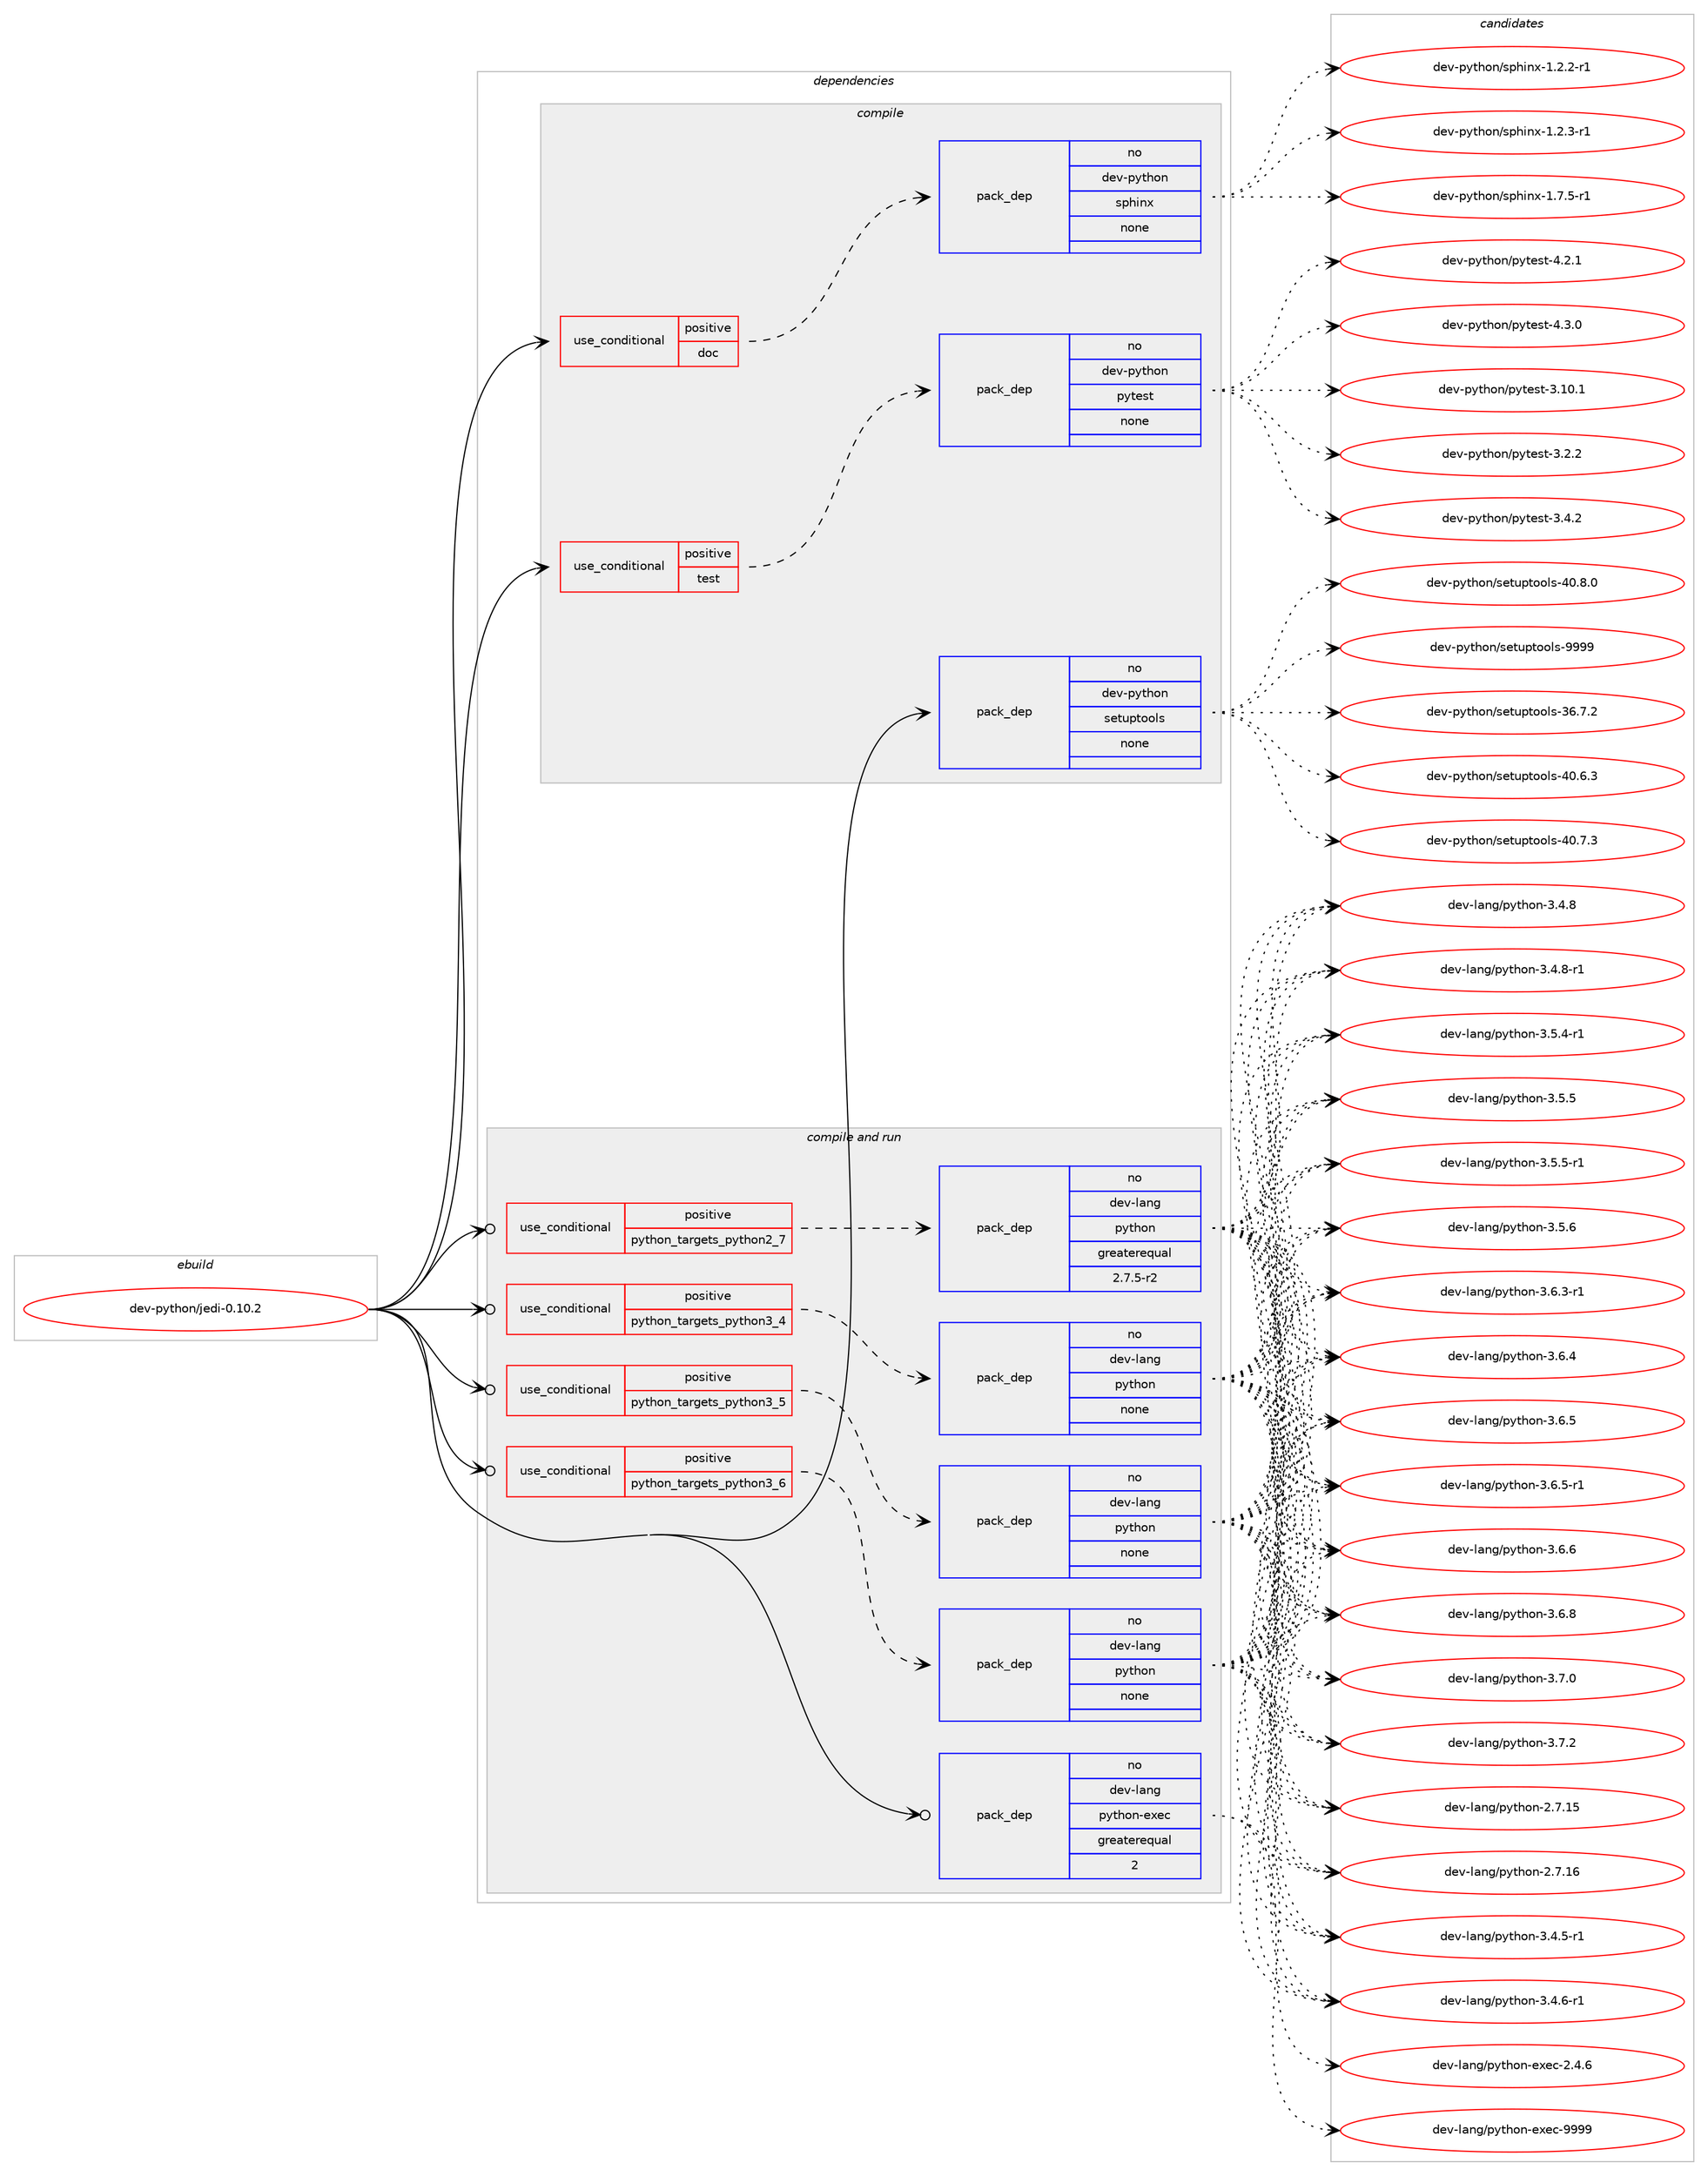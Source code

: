 digraph prolog {

# *************
# Graph options
# *************

newrank=true;
concentrate=true;
compound=true;
graph [rankdir=LR,fontname=Helvetica,fontsize=10,ranksep=1.5];#, ranksep=2.5, nodesep=0.2];
edge  [arrowhead=vee];
node  [fontname=Helvetica,fontsize=10];

# **********
# The ebuild
# **********

subgraph cluster_leftcol {
color=gray;
rank=same;
label=<<i>ebuild</i>>;
id [label="dev-python/jedi-0.10.2", color=red, width=4, href="../dev-python/jedi-0.10.2.svg"];
}

# ****************
# The dependencies
# ****************

subgraph cluster_midcol {
color=gray;
label=<<i>dependencies</i>>;
subgraph cluster_compile {
fillcolor="#eeeeee";
style=filled;
label=<<i>compile</i>>;
subgraph cond376237 {
dependency1415206 [label=<<TABLE BORDER="0" CELLBORDER="1" CELLSPACING="0" CELLPADDING="4"><TR><TD ROWSPAN="3" CELLPADDING="10">use_conditional</TD></TR><TR><TD>positive</TD></TR><TR><TD>doc</TD></TR></TABLE>>, shape=none, color=red];
subgraph pack1015700 {
dependency1415207 [label=<<TABLE BORDER="0" CELLBORDER="1" CELLSPACING="0" CELLPADDING="4" WIDTH="220"><TR><TD ROWSPAN="6" CELLPADDING="30">pack_dep</TD></TR><TR><TD WIDTH="110">no</TD></TR><TR><TD>dev-python</TD></TR><TR><TD>sphinx</TD></TR><TR><TD>none</TD></TR><TR><TD></TD></TR></TABLE>>, shape=none, color=blue];
}
dependency1415206:e -> dependency1415207:w [weight=20,style="dashed",arrowhead="vee"];
}
id:e -> dependency1415206:w [weight=20,style="solid",arrowhead="vee"];
subgraph cond376238 {
dependency1415208 [label=<<TABLE BORDER="0" CELLBORDER="1" CELLSPACING="0" CELLPADDING="4"><TR><TD ROWSPAN="3" CELLPADDING="10">use_conditional</TD></TR><TR><TD>positive</TD></TR><TR><TD>test</TD></TR></TABLE>>, shape=none, color=red];
subgraph pack1015701 {
dependency1415209 [label=<<TABLE BORDER="0" CELLBORDER="1" CELLSPACING="0" CELLPADDING="4" WIDTH="220"><TR><TD ROWSPAN="6" CELLPADDING="30">pack_dep</TD></TR><TR><TD WIDTH="110">no</TD></TR><TR><TD>dev-python</TD></TR><TR><TD>pytest</TD></TR><TR><TD>none</TD></TR><TR><TD></TD></TR></TABLE>>, shape=none, color=blue];
}
dependency1415208:e -> dependency1415209:w [weight=20,style="dashed",arrowhead="vee"];
}
id:e -> dependency1415208:w [weight=20,style="solid",arrowhead="vee"];
subgraph pack1015702 {
dependency1415210 [label=<<TABLE BORDER="0" CELLBORDER="1" CELLSPACING="0" CELLPADDING="4" WIDTH="220"><TR><TD ROWSPAN="6" CELLPADDING="30">pack_dep</TD></TR><TR><TD WIDTH="110">no</TD></TR><TR><TD>dev-python</TD></TR><TR><TD>setuptools</TD></TR><TR><TD>none</TD></TR><TR><TD></TD></TR></TABLE>>, shape=none, color=blue];
}
id:e -> dependency1415210:w [weight=20,style="solid",arrowhead="vee"];
}
subgraph cluster_compileandrun {
fillcolor="#eeeeee";
style=filled;
label=<<i>compile and run</i>>;
subgraph cond376239 {
dependency1415211 [label=<<TABLE BORDER="0" CELLBORDER="1" CELLSPACING="0" CELLPADDING="4"><TR><TD ROWSPAN="3" CELLPADDING="10">use_conditional</TD></TR><TR><TD>positive</TD></TR><TR><TD>python_targets_python2_7</TD></TR></TABLE>>, shape=none, color=red];
subgraph pack1015703 {
dependency1415212 [label=<<TABLE BORDER="0" CELLBORDER="1" CELLSPACING="0" CELLPADDING="4" WIDTH="220"><TR><TD ROWSPAN="6" CELLPADDING="30">pack_dep</TD></TR><TR><TD WIDTH="110">no</TD></TR><TR><TD>dev-lang</TD></TR><TR><TD>python</TD></TR><TR><TD>greaterequal</TD></TR><TR><TD>2.7.5-r2</TD></TR></TABLE>>, shape=none, color=blue];
}
dependency1415211:e -> dependency1415212:w [weight=20,style="dashed",arrowhead="vee"];
}
id:e -> dependency1415211:w [weight=20,style="solid",arrowhead="odotvee"];
subgraph cond376240 {
dependency1415213 [label=<<TABLE BORDER="0" CELLBORDER="1" CELLSPACING="0" CELLPADDING="4"><TR><TD ROWSPAN="3" CELLPADDING="10">use_conditional</TD></TR><TR><TD>positive</TD></TR><TR><TD>python_targets_python3_4</TD></TR></TABLE>>, shape=none, color=red];
subgraph pack1015704 {
dependency1415214 [label=<<TABLE BORDER="0" CELLBORDER="1" CELLSPACING="0" CELLPADDING="4" WIDTH="220"><TR><TD ROWSPAN="6" CELLPADDING="30">pack_dep</TD></TR><TR><TD WIDTH="110">no</TD></TR><TR><TD>dev-lang</TD></TR><TR><TD>python</TD></TR><TR><TD>none</TD></TR><TR><TD></TD></TR></TABLE>>, shape=none, color=blue];
}
dependency1415213:e -> dependency1415214:w [weight=20,style="dashed",arrowhead="vee"];
}
id:e -> dependency1415213:w [weight=20,style="solid",arrowhead="odotvee"];
subgraph cond376241 {
dependency1415215 [label=<<TABLE BORDER="0" CELLBORDER="1" CELLSPACING="0" CELLPADDING="4"><TR><TD ROWSPAN="3" CELLPADDING="10">use_conditional</TD></TR><TR><TD>positive</TD></TR><TR><TD>python_targets_python3_5</TD></TR></TABLE>>, shape=none, color=red];
subgraph pack1015705 {
dependency1415216 [label=<<TABLE BORDER="0" CELLBORDER="1" CELLSPACING="0" CELLPADDING="4" WIDTH="220"><TR><TD ROWSPAN="6" CELLPADDING="30">pack_dep</TD></TR><TR><TD WIDTH="110">no</TD></TR><TR><TD>dev-lang</TD></TR><TR><TD>python</TD></TR><TR><TD>none</TD></TR><TR><TD></TD></TR></TABLE>>, shape=none, color=blue];
}
dependency1415215:e -> dependency1415216:w [weight=20,style="dashed",arrowhead="vee"];
}
id:e -> dependency1415215:w [weight=20,style="solid",arrowhead="odotvee"];
subgraph cond376242 {
dependency1415217 [label=<<TABLE BORDER="0" CELLBORDER="1" CELLSPACING="0" CELLPADDING="4"><TR><TD ROWSPAN="3" CELLPADDING="10">use_conditional</TD></TR><TR><TD>positive</TD></TR><TR><TD>python_targets_python3_6</TD></TR></TABLE>>, shape=none, color=red];
subgraph pack1015706 {
dependency1415218 [label=<<TABLE BORDER="0" CELLBORDER="1" CELLSPACING="0" CELLPADDING="4" WIDTH="220"><TR><TD ROWSPAN="6" CELLPADDING="30">pack_dep</TD></TR><TR><TD WIDTH="110">no</TD></TR><TR><TD>dev-lang</TD></TR><TR><TD>python</TD></TR><TR><TD>none</TD></TR><TR><TD></TD></TR></TABLE>>, shape=none, color=blue];
}
dependency1415217:e -> dependency1415218:w [weight=20,style="dashed",arrowhead="vee"];
}
id:e -> dependency1415217:w [weight=20,style="solid",arrowhead="odotvee"];
subgraph pack1015707 {
dependency1415219 [label=<<TABLE BORDER="0" CELLBORDER="1" CELLSPACING="0" CELLPADDING="4" WIDTH="220"><TR><TD ROWSPAN="6" CELLPADDING="30">pack_dep</TD></TR><TR><TD WIDTH="110">no</TD></TR><TR><TD>dev-lang</TD></TR><TR><TD>python-exec</TD></TR><TR><TD>greaterequal</TD></TR><TR><TD>2</TD></TR></TABLE>>, shape=none, color=blue];
}
id:e -> dependency1415219:w [weight=20,style="solid",arrowhead="odotvee"];
}
subgraph cluster_run {
fillcolor="#eeeeee";
style=filled;
label=<<i>run</i>>;
}
}

# **************
# The candidates
# **************

subgraph cluster_choices {
rank=same;
color=gray;
label=<<i>candidates</i>>;

subgraph choice1015700 {
color=black;
nodesep=1;
choice10010111845112121116104111110471151121041051101204549465046504511449 [label="dev-python/sphinx-1.2.2-r1", color=red, width=4,href="../dev-python/sphinx-1.2.2-r1.svg"];
choice10010111845112121116104111110471151121041051101204549465046514511449 [label="dev-python/sphinx-1.2.3-r1", color=red, width=4,href="../dev-python/sphinx-1.2.3-r1.svg"];
choice10010111845112121116104111110471151121041051101204549465546534511449 [label="dev-python/sphinx-1.7.5-r1", color=red, width=4,href="../dev-python/sphinx-1.7.5-r1.svg"];
dependency1415207:e -> choice10010111845112121116104111110471151121041051101204549465046504511449:w [style=dotted,weight="100"];
dependency1415207:e -> choice10010111845112121116104111110471151121041051101204549465046514511449:w [style=dotted,weight="100"];
dependency1415207:e -> choice10010111845112121116104111110471151121041051101204549465546534511449:w [style=dotted,weight="100"];
}
subgraph choice1015701 {
color=black;
nodesep=1;
choice100101118451121211161041111104711212111610111511645514649484649 [label="dev-python/pytest-3.10.1", color=red, width=4,href="../dev-python/pytest-3.10.1.svg"];
choice1001011184511212111610411111047112121116101115116455146504650 [label="dev-python/pytest-3.2.2", color=red, width=4,href="../dev-python/pytest-3.2.2.svg"];
choice1001011184511212111610411111047112121116101115116455146524650 [label="dev-python/pytest-3.4.2", color=red, width=4,href="../dev-python/pytest-3.4.2.svg"];
choice1001011184511212111610411111047112121116101115116455246504649 [label="dev-python/pytest-4.2.1", color=red, width=4,href="../dev-python/pytest-4.2.1.svg"];
choice1001011184511212111610411111047112121116101115116455246514648 [label="dev-python/pytest-4.3.0", color=red, width=4,href="../dev-python/pytest-4.3.0.svg"];
dependency1415209:e -> choice100101118451121211161041111104711212111610111511645514649484649:w [style=dotted,weight="100"];
dependency1415209:e -> choice1001011184511212111610411111047112121116101115116455146504650:w [style=dotted,weight="100"];
dependency1415209:e -> choice1001011184511212111610411111047112121116101115116455146524650:w [style=dotted,weight="100"];
dependency1415209:e -> choice1001011184511212111610411111047112121116101115116455246504649:w [style=dotted,weight="100"];
dependency1415209:e -> choice1001011184511212111610411111047112121116101115116455246514648:w [style=dotted,weight="100"];
}
subgraph choice1015702 {
color=black;
nodesep=1;
choice100101118451121211161041111104711510111611711211611111110811545515446554650 [label="dev-python/setuptools-36.7.2", color=red, width=4,href="../dev-python/setuptools-36.7.2.svg"];
choice100101118451121211161041111104711510111611711211611111110811545524846544651 [label="dev-python/setuptools-40.6.3", color=red, width=4,href="../dev-python/setuptools-40.6.3.svg"];
choice100101118451121211161041111104711510111611711211611111110811545524846554651 [label="dev-python/setuptools-40.7.3", color=red, width=4,href="../dev-python/setuptools-40.7.3.svg"];
choice100101118451121211161041111104711510111611711211611111110811545524846564648 [label="dev-python/setuptools-40.8.0", color=red, width=4,href="../dev-python/setuptools-40.8.0.svg"];
choice10010111845112121116104111110471151011161171121161111111081154557575757 [label="dev-python/setuptools-9999", color=red, width=4,href="../dev-python/setuptools-9999.svg"];
dependency1415210:e -> choice100101118451121211161041111104711510111611711211611111110811545515446554650:w [style=dotted,weight="100"];
dependency1415210:e -> choice100101118451121211161041111104711510111611711211611111110811545524846544651:w [style=dotted,weight="100"];
dependency1415210:e -> choice100101118451121211161041111104711510111611711211611111110811545524846554651:w [style=dotted,weight="100"];
dependency1415210:e -> choice100101118451121211161041111104711510111611711211611111110811545524846564648:w [style=dotted,weight="100"];
dependency1415210:e -> choice10010111845112121116104111110471151011161171121161111111081154557575757:w [style=dotted,weight="100"];
}
subgraph choice1015703 {
color=black;
nodesep=1;
choice10010111845108971101034711212111610411111045504655464953 [label="dev-lang/python-2.7.15", color=red, width=4,href="../dev-lang/python-2.7.15.svg"];
choice10010111845108971101034711212111610411111045504655464954 [label="dev-lang/python-2.7.16", color=red, width=4,href="../dev-lang/python-2.7.16.svg"];
choice1001011184510897110103471121211161041111104551465246534511449 [label="dev-lang/python-3.4.5-r1", color=red, width=4,href="../dev-lang/python-3.4.5-r1.svg"];
choice1001011184510897110103471121211161041111104551465246544511449 [label="dev-lang/python-3.4.6-r1", color=red, width=4,href="../dev-lang/python-3.4.6-r1.svg"];
choice100101118451089711010347112121116104111110455146524656 [label="dev-lang/python-3.4.8", color=red, width=4,href="../dev-lang/python-3.4.8.svg"];
choice1001011184510897110103471121211161041111104551465246564511449 [label="dev-lang/python-3.4.8-r1", color=red, width=4,href="../dev-lang/python-3.4.8-r1.svg"];
choice1001011184510897110103471121211161041111104551465346524511449 [label="dev-lang/python-3.5.4-r1", color=red, width=4,href="../dev-lang/python-3.5.4-r1.svg"];
choice100101118451089711010347112121116104111110455146534653 [label="dev-lang/python-3.5.5", color=red, width=4,href="../dev-lang/python-3.5.5.svg"];
choice1001011184510897110103471121211161041111104551465346534511449 [label="dev-lang/python-3.5.5-r1", color=red, width=4,href="../dev-lang/python-3.5.5-r1.svg"];
choice100101118451089711010347112121116104111110455146534654 [label="dev-lang/python-3.5.6", color=red, width=4,href="../dev-lang/python-3.5.6.svg"];
choice1001011184510897110103471121211161041111104551465446514511449 [label="dev-lang/python-3.6.3-r1", color=red, width=4,href="../dev-lang/python-3.6.3-r1.svg"];
choice100101118451089711010347112121116104111110455146544652 [label="dev-lang/python-3.6.4", color=red, width=4,href="../dev-lang/python-3.6.4.svg"];
choice100101118451089711010347112121116104111110455146544653 [label="dev-lang/python-3.6.5", color=red, width=4,href="../dev-lang/python-3.6.5.svg"];
choice1001011184510897110103471121211161041111104551465446534511449 [label="dev-lang/python-3.6.5-r1", color=red, width=4,href="../dev-lang/python-3.6.5-r1.svg"];
choice100101118451089711010347112121116104111110455146544654 [label="dev-lang/python-3.6.6", color=red, width=4,href="../dev-lang/python-3.6.6.svg"];
choice100101118451089711010347112121116104111110455146544656 [label="dev-lang/python-3.6.8", color=red, width=4,href="../dev-lang/python-3.6.8.svg"];
choice100101118451089711010347112121116104111110455146554648 [label="dev-lang/python-3.7.0", color=red, width=4,href="../dev-lang/python-3.7.0.svg"];
choice100101118451089711010347112121116104111110455146554650 [label="dev-lang/python-3.7.2", color=red, width=4,href="../dev-lang/python-3.7.2.svg"];
dependency1415212:e -> choice10010111845108971101034711212111610411111045504655464953:w [style=dotted,weight="100"];
dependency1415212:e -> choice10010111845108971101034711212111610411111045504655464954:w [style=dotted,weight="100"];
dependency1415212:e -> choice1001011184510897110103471121211161041111104551465246534511449:w [style=dotted,weight="100"];
dependency1415212:e -> choice1001011184510897110103471121211161041111104551465246544511449:w [style=dotted,weight="100"];
dependency1415212:e -> choice100101118451089711010347112121116104111110455146524656:w [style=dotted,weight="100"];
dependency1415212:e -> choice1001011184510897110103471121211161041111104551465246564511449:w [style=dotted,weight="100"];
dependency1415212:e -> choice1001011184510897110103471121211161041111104551465346524511449:w [style=dotted,weight="100"];
dependency1415212:e -> choice100101118451089711010347112121116104111110455146534653:w [style=dotted,weight="100"];
dependency1415212:e -> choice1001011184510897110103471121211161041111104551465346534511449:w [style=dotted,weight="100"];
dependency1415212:e -> choice100101118451089711010347112121116104111110455146534654:w [style=dotted,weight="100"];
dependency1415212:e -> choice1001011184510897110103471121211161041111104551465446514511449:w [style=dotted,weight="100"];
dependency1415212:e -> choice100101118451089711010347112121116104111110455146544652:w [style=dotted,weight="100"];
dependency1415212:e -> choice100101118451089711010347112121116104111110455146544653:w [style=dotted,weight="100"];
dependency1415212:e -> choice1001011184510897110103471121211161041111104551465446534511449:w [style=dotted,weight="100"];
dependency1415212:e -> choice100101118451089711010347112121116104111110455146544654:w [style=dotted,weight="100"];
dependency1415212:e -> choice100101118451089711010347112121116104111110455146544656:w [style=dotted,weight="100"];
dependency1415212:e -> choice100101118451089711010347112121116104111110455146554648:w [style=dotted,weight="100"];
dependency1415212:e -> choice100101118451089711010347112121116104111110455146554650:w [style=dotted,weight="100"];
}
subgraph choice1015704 {
color=black;
nodesep=1;
choice10010111845108971101034711212111610411111045504655464953 [label="dev-lang/python-2.7.15", color=red, width=4,href="../dev-lang/python-2.7.15.svg"];
choice10010111845108971101034711212111610411111045504655464954 [label="dev-lang/python-2.7.16", color=red, width=4,href="../dev-lang/python-2.7.16.svg"];
choice1001011184510897110103471121211161041111104551465246534511449 [label="dev-lang/python-3.4.5-r1", color=red, width=4,href="../dev-lang/python-3.4.5-r1.svg"];
choice1001011184510897110103471121211161041111104551465246544511449 [label="dev-lang/python-3.4.6-r1", color=red, width=4,href="../dev-lang/python-3.4.6-r1.svg"];
choice100101118451089711010347112121116104111110455146524656 [label="dev-lang/python-3.4.8", color=red, width=4,href="../dev-lang/python-3.4.8.svg"];
choice1001011184510897110103471121211161041111104551465246564511449 [label="dev-lang/python-3.4.8-r1", color=red, width=4,href="../dev-lang/python-3.4.8-r1.svg"];
choice1001011184510897110103471121211161041111104551465346524511449 [label="dev-lang/python-3.5.4-r1", color=red, width=4,href="../dev-lang/python-3.5.4-r1.svg"];
choice100101118451089711010347112121116104111110455146534653 [label="dev-lang/python-3.5.5", color=red, width=4,href="../dev-lang/python-3.5.5.svg"];
choice1001011184510897110103471121211161041111104551465346534511449 [label="dev-lang/python-3.5.5-r1", color=red, width=4,href="../dev-lang/python-3.5.5-r1.svg"];
choice100101118451089711010347112121116104111110455146534654 [label="dev-lang/python-3.5.6", color=red, width=4,href="../dev-lang/python-3.5.6.svg"];
choice1001011184510897110103471121211161041111104551465446514511449 [label="dev-lang/python-3.6.3-r1", color=red, width=4,href="../dev-lang/python-3.6.3-r1.svg"];
choice100101118451089711010347112121116104111110455146544652 [label="dev-lang/python-3.6.4", color=red, width=4,href="../dev-lang/python-3.6.4.svg"];
choice100101118451089711010347112121116104111110455146544653 [label="dev-lang/python-3.6.5", color=red, width=4,href="../dev-lang/python-3.6.5.svg"];
choice1001011184510897110103471121211161041111104551465446534511449 [label="dev-lang/python-3.6.5-r1", color=red, width=4,href="../dev-lang/python-3.6.5-r1.svg"];
choice100101118451089711010347112121116104111110455146544654 [label="dev-lang/python-3.6.6", color=red, width=4,href="../dev-lang/python-3.6.6.svg"];
choice100101118451089711010347112121116104111110455146544656 [label="dev-lang/python-3.6.8", color=red, width=4,href="../dev-lang/python-3.6.8.svg"];
choice100101118451089711010347112121116104111110455146554648 [label="dev-lang/python-3.7.0", color=red, width=4,href="../dev-lang/python-3.7.0.svg"];
choice100101118451089711010347112121116104111110455146554650 [label="dev-lang/python-3.7.2", color=red, width=4,href="../dev-lang/python-3.7.2.svg"];
dependency1415214:e -> choice10010111845108971101034711212111610411111045504655464953:w [style=dotted,weight="100"];
dependency1415214:e -> choice10010111845108971101034711212111610411111045504655464954:w [style=dotted,weight="100"];
dependency1415214:e -> choice1001011184510897110103471121211161041111104551465246534511449:w [style=dotted,weight="100"];
dependency1415214:e -> choice1001011184510897110103471121211161041111104551465246544511449:w [style=dotted,weight="100"];
dependency1415214:e -> choice100101118451089711010347112121116104111110455146524656:w [style=dotted,weight="100"];
dependency1415214:e -> choice1001011184510897110103471121211161041111104551465246564511449:w [style=dotted,weight="100"];
dependency1415214:e -> choice1001011184510897110103471121211161041111104551465346524511449:w [style=dotted,weight="100"];
dependency1415214:e -> choice100101118451089711010347112121116104111110455146534653:w [style=dotted,weight="100"];
dependency1415214:e -> choice1001011184510897110103471121211161041111104551465346534511449:w [style=dotted,weight="100"];
dependency1415214:e -> choice100101118451089711010347112121116104111110455146534654:w [style=dotted,weight="100"];
dependency1415214:e -> choice1001011184510897110103471121211161041111104551465446514511449:w [style=dotted,weight="100"];
dependency1415214:e -> choice100101118451089711010347112121116104111110455146544652:w [style=dotted,weight="100"];
dependency1415214:e -> choice100101118451089711010347112121116104111110455146544653:w [style=dotted,weight="100"];
dependency1415214:e -> choice1001011184510897110103471121211161041111104551465446534511449:w [style=dotted,weight="100"];
dependency1415214:e -> choice100101118451089711010347112121116104111110455146544654:w [style=dotted,weight="100"];
dependency1415214:e -> choice100101118451089711010347112121116104111110455146544656:w [style=dotted,weight="100"];
dependency1415214:e -> choice100101118451089711010347112121116104111110455146554648:w [style=dotted,weight="100"];
dependency1415214:e -> choice100101118451089711010347112121116104111110455146554650:w [style=dotted,weight="100"];
}
subgraph choice1015705 {
color=black;
nodesep=1;
choice10010111845108971101034711212111610411111045504655464953 [label="dev-lang/python-2.7.15", color=red, width=4,href="../dev-lang/python-2.7.15.svg"];
choice10010111845108971101034711212111610411111045504655464954 [label="dev-lang/python-2.7.16", color=red, width=4,href="../dev-lang/python-2.7.16.svg"];
choice1001011184510897110103471121211161041111104551465246534511449 [label="dev-lang/python-3.4.5-r1", color=red, width=4,href="../dev-lang/python-3.4.5-r1.svg"];
choice1001011184510897110103471121211161041111104551465246544511449 [label="dev-lang/python-3.4.6-r1", color=red, width=4,href="../dev-lang/python-3.4.6-r1.svg"];
choice100101118451089711010347112121116104111110455146524656 [label="dev-lang/python-3.4.8", color=red, width=4,href="../dev-lang/python-3.4.8.svg"];
choice1001011184510897110103471121211161041111104551465246564511449 [label="dev-lang/python-3.4.8-r1", color=red, width=4,href="../dev-lang/python-3.4.8-r1.svg"];
choice1001011184510897110103471121211161041111104551465346524511449 [label="dev-lang/python-3.5.4-r1", color=red, width=4,href="../dev-lang/python-3.5.4-r1.svg"];
choice100101118451089711010347112121116104111110455146534653 [label="dev-lang/python-3.5.5", color=red, width=4,href="../dev-lang/python-3.5.5.svg"];
choice1001011184510897110103471121211161041111104551465346534511449 [label="dev-lang/python-3.5.5-r1", color=red, width=4,href="../dev-lang/python-3.5.5-r1.svg"];
choice100101118451089711010347112121116104111110455146534654 [label="dev-lang/python-3.5.6", color=red, width=4,href="../dev-lang/python-3.5.6.svg"];
choice1001011184510897110103471121211161041111104551465446514511449 [label="dev-lang/python-3.6.3-r1", color=red, width=4,href="../dev-lang/python-3.6.3-r1.svg"];
choice100101118451089711010347112121116104111110455146544652 [label="dev-lang/python-3.6.4", color=red, width=4,href="../dev-lang/python-3.6.4.svg"];
choice100101118451089711010347112121116104111110455146544653 [label="dev-lang/python-3.6.5", color=red, width=4,href="../dev-lang/python-3.6.5.svg"];
choice1001011184510897110103471121211161041111104551465446534511449 [label="dev-lang/python-3.6.5-r1", color=red, width=4,href="../dev-lang/python-3.6.5-r1.svg"];
choice100101118451089711010347112121116104111110455146544654 [label="dev-lang/python-3.6.6", color=red, width=4,href="../dev-lang/python-3.6.6.svg"];
choice100101118451089711010347112121116104111110455146544656 [label="dev-lang/python-3.6.8", color=red, width=4,href="../dev-lang/python-3.6.8.svg"];
choice100101118451089711010347112121116104111110455146554648 [label="dev-lang/python-3.7.0", color=red, width=4,href="../dev-lang/python-3.7.0.svg"];
choice100101118451089711010347112121116104111110455146554650 [label="dev-lang/python-3.7.2", color=red, width=4,href="../dev-lang/python-3.7.2.svg"];
dependency1415216:e -> choice10010111845108971101034711212111610411111045504655464953:w [style=dotted,weight="100"];
dependency1415216:e -> choice10010111845108971101034711212111610411111045504655464954:w [style=dotted,weight="100"];
dependency1415216:e -> choice1001011184510897110103471121211161041111104551465246534511449:w [style=dotted,weight="100"];
dependency1415216:e -> choice1001011184510897110103471121211161041111104551465246544511449:w [style=dotted,weight="100"];
dependency1415216:e -> choice100101118451089711010347112121116104111110455146524656:w [style=dotted,weight="100"];
dependency1415216:e -> choice1001011184510897110103471121211161041111104551465246564511449:w [style=dotted,weight="100"];
dependency1415216:e -> choice1001011184510897110103471121211161041111104551465346524511449:w [style=dotted,weight="100"];
dependency1415216:e -> choice100101118451089711010347112121116104111110455146534653:w [style=dotted,weight="100"];
dependency1415216:e -> choice1001011184510897110103471121211161041111104551465346534511449:w [style=dotted,weight="100"];
dependency1415216:e -> choice100101118451089711010347112121116104111110455146534654:w [style=dotted,weight="100"];
dependency1415216:e -> choice1001011184510897110103471121211161041111104551465446514511449:w [style=dotted,weight="100"];
dependency1415216:e -> choice100101118451089711010347112121116104111110455146544652:w [style=dotted,weight="100"];
dependency1415216:e -> choice100101118451089711010347112121116104111110455146544653:w [style=dotted,weight="100"];
dependency1415216:e -> choice1001011184510897110103471121211161041111104551465446534511449:w [style=dotted,weight="100"];
dependency1415216:e -> choice100101118451089711010347112121116104111110455146544654:w [style=dotted,weight="100"];
dependency1415216:e -> choice100101118451089711010347112121116104111110455146544656:w [style=dotted,weight="100"];
dependency1415216:e -> choice100101118451089711010347112121116104111110455146554648:w [style=dotted,weight="100"];
dependency1415216:e -> choice100101118451089711010347112121116104111110455146554650:w [style=dotted,weight="100"];
}
subgraph choice1015706 {
color=black;
nodesep=1;
choice10010111845108971101034711212111610411111045504655464953 [label="dev-lang/python-2.7.15", color=red, width=4,href="../dev-lang/python-2.7.15.svg"];
choice10010111845108971101034711212111610411111045504655464954 [label="dev-lang/python-2.7.16", color=red, width=4,href="../dev-lang/python-2.7.16.svg"];
choice1001011184510897110103471121211161041111104551465246534511449 [label="dev-lang/python-3.4.5-r1", color=red, width=4,href="../dev-lang/python-3.4.5-r1.svg"];
choice1001011184510897110103471121211161041111104551465246544511449 [label="dev-lang/python-3.4.6-r1", color=red, width=4,href="../dev-lang/python-3.4.6-r1.svg"];
choice100101118451089711010347112121116104111110455146524656 [label="dev-lang/python-3.4.8", color=red, width=4,href="../dev-lang/python-3.4.8.svg"];
choice1001011184510897110103471121211161041111104551465246564511449 [label="dev-lang/python-3.4.8-r1", color=red, width=4,href="../dev-lang/python-3.4.8-r1.svg"];
choice1001011184510897110103471121211161041111104551465346524511449 [label="dev-lang/python-3.5.4-r1", color=red, width=4,href="../dev-lang/python-3.5.4-r1.svg"];
choice100101118451089711010347112121116104111110455146534653 [label="dev-lang/python-3.5.5", color=red, width=4,href="../dev-lang/python-3.5.5.svg"];
choice1001011184510897110103471121211161041111104551465346534511449 [label="dev-lang/python-3.5.5-r1", color=red, width=4,href="../dev-lang/python-3.5.5-r1.svg"];
choice100101118451089711010347112121116104111110455146534654 [label="dev-lang/python-3.5.6", color=red, width=4,href="../dev-lang/python-3.5.6.svg"];
choice1001011184510897110103471121211161041111104551465446514511449 [label="dev-lang/python-3.6.3-r1", color=red, width=4,href="../dev-lang/python-3.6.3-r1.svg"];
choice100101118451089711010347112121116104111110455146544652 [label="dev-lang/python-3.6.4", color=red, width=4,href="../dev-lang/python-3.6.4.svg"];
choice100101118451089711010347112121116104111110455146544653 [label="dev-lang/python-3.6.5", color=red, width=4,href="../dev-lang/python-3.6.5.svg"];
choice1001011184510897110103471121211161041111104551465446534511449 [label="dev-lang/python-3.6.5-r1", color=red, width=4,href="../dev-lang/python-3.6.5-r1.svg"];
choice100101118451089711010347112121116104111110455146544654 [label="dev-lang/python-3.6.6", color=red, width=4,href="../dev-lang/python-3.6.6.svg"];
choice100101118451089711010347112121116104111110455146544656 [label="dev-lang/python-3.6.8", color=red, width=4,href="../dev-lang/python-3.6.8.svg"];
choice100101118451089711010347112121116104111110455146554648 [label="dev-lang/python-3.7.0", color=red, width=4,href="../dev-lang/python-3.7.0.svg"];
choice100101118451089711010347112121116104111110455146554650 [label="dev-lang/python-3.7.2", color=red, width=4,href="../dev-lang/python-3.7.2.svg"];
dependency1415218:e -> choice10010111845108971101034711212111610411111045504655464953:w [style=dotted,weight="100"];
dependency1415218:e -> choice10010111845108971101034711212111610411111045504655464954:w [style=dotted,weight="100"];
dependency1415218:e -> choice1001011184510897110103471121211161041111104551465246534511449:w [style=dotted,weight="100"];
dependency1415218:e -> choice1001011184510897110103471121211161041111104551465246544511449:w [style=dotted,weight="100"];
dependency1415218:e -> choice100101118451089711010347112121116104111110455146524656:w [style=dotted,weight="100"];
dependency1415218:e -> choice1001011184510897110103471121211161041111104551465246564511449:w [style=dotted,weight="100"];
dependency1415218:e -> choice1001011184510897110103471121211161041111104551465346524511449:w [style=dotted,weight="100"];
dependency1415218:e -> choice100101118451089711010347112121116104111110455146534653:w [style=dotted,weight="100"];
dependency1415218:e -> choice1001011184510897110103471121211161041111104551465346534511449:w [style=dotted,weight="100"];
dependency1415218:e -> choice100101118451089711010347112121116104111110455146534654:w [style=dotted,weight="100"];
dependency1415218:e -> choice1001011184510897110103471121211161041111104551465446514511449:w [style=dotted,weight="100"];
dependency1415218:e -> choice100101118451089711010347112121116104111110455146544652:w [style=dotted,weight="100"];
dependency1415218:e -> choice100101118451089711010347112121116104111110455146544653:w [style=dotted,weight="100"];
dependency1415218:e -> choice1001011184510897110103471121211161041111104551465446534511449:w [style=dotted,weight="100"];
dependency1415218:e -> choice100101118451089711010347112121116104111110455146544654:w [style=dotted,weight="100"];
dependency1415218:e -> choice100101118451089711010347112121116104111110455146544656:w [style=dotted,weight="100"];
dependency1415218:e -> choice100101118451089711010347112121116104111110455146554648:w [style=dotted,weight="100"];
dependency1415218:e -> choice100101118451089711010347112121116104111110455146554650:w [style=dotted,weight="100"];
}
subgraph choice1015707 {
color=black;
nodesep=1;
choice1001011184510897110103471121211161041111104510112010199455046524654 [label="dev-lang/python-exec-2.4.6", color=red, width=4,href="../dev-lang/python-exec-2.4.6.svg"];
choice10010111845108971101034711212111610411111045101120101994557575757 [label="dev-lang/python-exec-9999", color=red, width=4,href="../dev-lang/python-exec-9999.svg"];
dependency1415219:e -> choice1001011184510897110103471121211161041111104510112010199455046524654:w [style=dotted,weight="100"];
dependency1415219:e -> choice10010111845108971101034711212111610411111045101120101994557575757:w [style=dotted,weight="100"];
}
}

}
